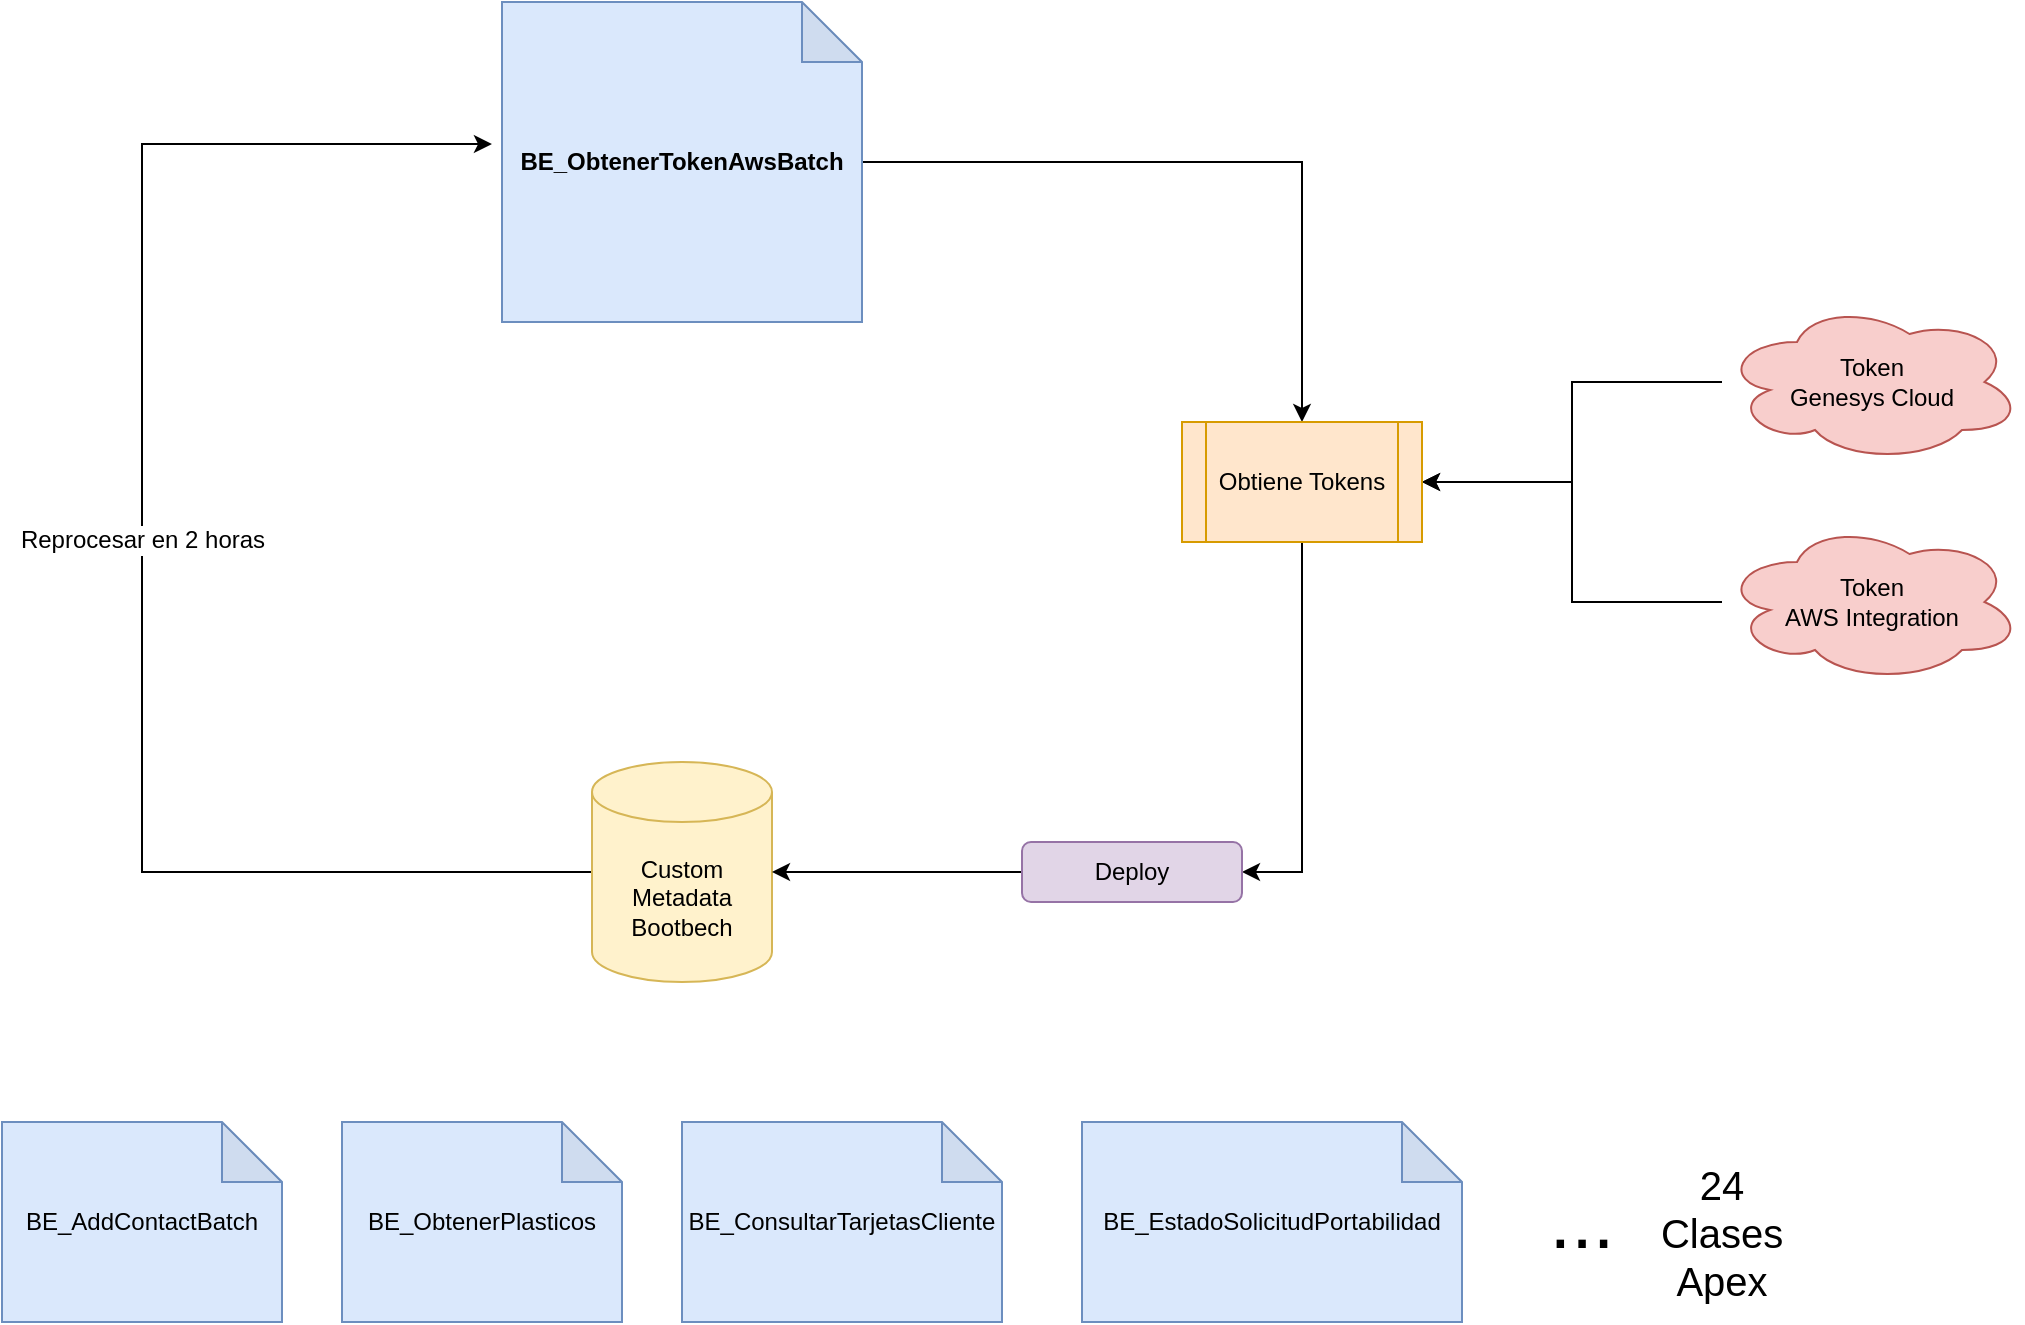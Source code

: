 <mxfile version="21.3.7" type="github">
  <diagram name="Página-1" id="ssbT1tzwtEuVs6stnHwx">
    <mxGraphModel dx="1232" dy="1114" grid="1" gridSize="10" guides="1" tooltips="1" connect="1" arrows="1" fold="1" page="1" pageScale="1" pageWidth="1169" pageHeight="827" math="0" shadow="0">
      <root>
        <mxCell id="0" />
        <mxCell id="1" parent="0" />
        <mxCell id="XXjwkp2UR2gFMSGB97_C-7" style="edgeStyle=orthogonalEdgeStyle;rounded=0;orthogonalLoop=1;jettySize=auto;html=1;entryX=0.5;entryY=0;entryDx=0;entryDy=0;" edge="1" parent="1" source="XXjwkp2UR2gFMSGB97_C-1" target="XXjwkp2UR2gFMSGB97_C-6">
          <mxGeometry relative="1" as="geometry" />
        </mxCell>
        <mxCell id="XXjwkp2UR2gFMSGB97_C-1" value="&lt;b&gt;BE_ObtenerTokenAwsBatch&lt;/b&gt;&lt;br&gt;" style="shape=note;whiteSpace=wrap;html=1;backgroundOutline=1;darkOpacity=0.05;fillColor=#dae8fc;strokeColor=#6c8ebf;" vertex="1" parent="1">
          <mxGeometry x="330" y="100" width="180" height="160" as="geometry" />
        </mxCell>
        <mxCell id="XXjwkp2UR2gFMSGB97_C-3" style="edgeStyle=orthogonalEdgeStyle;rounded=0;orthogonalLoop=1;jettySize=auto;html=1;entryX=-0.028;entryY=0.444;entryDx=0;entryDy=0;entryPerimeter=0;exitX=0;exitY=0.5;exitDx=0;exitDy=0;exitPerimeter=0;" edge="1" parent="1" source="XXjwkp2UR2gFMSGB97_C-2" target="XXjwkp2UR2gFMSGB97_C-1">
          <mxGeometry relative="1" as="geometry">
            <Array as="points">
              <mxPoint x="150" y="535" />
              <mxPoint x="150" y="171" />
            </Array>
          </mxGeometry>
        </mxCell>
        <mxCell id="XXjwkp2UR2gFMSGB97_C-11" value="&lt;font style=&quot;font-size: 12px;&quot;&gt;Reprocesar en 2 horas&lt;/font&gt;" style="edgeLabel;html=1;align=center;verticalAlign=middle;resizable=0;points=[];" vertex="1" connectable="0" parent="XXjwkp2UR2gFMSGB97_C-3">
          <mxGeometry x="0.024" relative="1" as="geometry">
            <mxPoint as="offset" />
          </mxGeometry>
        </mxCell>
        <mxCell id="XXjwkp2UR2gFMSGB97_C-2" value="Custom Metadata&lt;br&gt;Bootbech" style="shape=cylinder3;whiteSpace=wrap;html=1;boundedLbl=1;backgroundOutline=1;size=15;fillColor=#fff2cc;strokeColor=#d6b656;" vertex="1" parent="1">
          <mxGeometry x="375" y="480" width="90" height="110" as="geometry" />
        </mxCell>
        <mxCell id="XXjwkp2UR2gFMSGB97_C-8" style="edgeStyle=orthogonalEdgeStyle;rounded=0;orthogonalLoop=1;jettySize=auto;html=1;entryX=1;entryY=0.5;entryDx=0;entryDy=0;" edge="1" parent="1" source="XXjwkp2UR2gFMSGB97_C-4" target="XXjwkp2UR2gFMSGB97_C-6">
          <mxGeometry relative="1" as="geometry" />
        </mxCell>
        <mxCell id="XXjwkp2UR2gFMSGB97_C-4" value="Token&lt;br&gt;Genesys Cloud" style="ellipse;shape=cloud;whiteSpace=wrap;html=1;fillColor=#f8cecc;strokeColor=#b85450;" vertex="1" parent="1">
          <mxGeometry x="940" y="250" width="150" height="80" as="geometry" />
        </mxCell>
        <mxCell id="XXjwkp2UR2gFMSGB97_C-9" style="edgeStyle=orthogonalEdgeStyle;rounded=0;orthogonalLoop=1;jettySize=auto;html=1;entryX=1;entryY=0.5;entryDx=0;entryDy=0;" edge="1" parent="1" source="XXjwkp2UR2gFMSGB97_C-5" target="XXjwkp2UR2gFMSGB97_C-6">
          <mxGeometry relative="1" as="geometry" />
        </mxCell>
        <mxCell id="XXjwkp2UR2gFMSGB97_C-5" value="Token&lt;br&gt;AWS Integration" style="ellipse;shape=cloud;whiteSpace=wrap;html=1;fillColor=#f8cecc;strokeColor=#b85450;" vertex="1" parent="1">
          <mxGeometry x="940" y="360" width="150" height="80" as="geometry" />
        </mxCell>
        <mxCell id="XXjwkp2UR2gFMSGB97_C-14" style="edgeStyle=orthogonalEdgeStyle;rounded=0;orthogonalLoop=1;jettySize=auto;html=1;entryX=1;entryY=0.5;entryDx=0;entryDy=0;" edge="1" parent="1" source="XXjwkp2UR2gFMSGB97_C-6" target="XXjwkp2UR2gFMSGB97_C-12">
          <mxGeometry relative="1" as="geometry" />
        </mxCell>
        <mxCell id="XXjwkp2UR2gFMSGB97_C-6" value="Obtiene Tokens" style="shape=process;whiteSpace=wrap;html=1;backgroundOutline=1;fillColor=#ffe6cc;strokeColor=#d79b00;" vertex="1" parent="1">
          <mxGeometry x="670" y="310" width="120" height="60" as="geometry" />
        </mxCell>
        <mxCell id="XXjwkp2UR2gFMSGB97_C-13" style="edgeStyle=orthogonalEdgeStyle;rounded=0;orthogonalLoop=1;jettySize=auto;html=1;entryX=1;entryY=0.5;entryDx=0;entryDy=0;entryPerimeter=0;" edge="1" parent="1" source="XXjwkp2UR2gFMSGB97_C-12" target="XXjwkp2UR2gFMSGB97_C-2">
          <mxGeometry relative="1" as="geometry" />
        </mxCell>
        <mxCell id="XXjwkp2UR2gFMSGB97_C-12" value="Deploy" style="rounded=1;whiteSpace=wrap;html=1;fillColor=#e1d5e7;strokeColor=#9673a6;" vertex="1" parent="1">
          <mxGeometry x="590" y="520" width="110" height="30" as="geometry" />
        </mxCell>
        <mxCell id="XXjwkp2UR2gFMSGB97_C-15" value="BE_AddContactBatch" style="shape=note;whiteSpace=wrap;html=1;backgroundOutline=1;darkOpacity=0.05;fillColor=#dae8fc;strokeColor=#6c8ebf;" vertex="1" parent="1">
          <mxGeometry x="80" y="660" width="140" height="100" as="geometry" />
        </mxCell>
        <mxCell id="XXjwkp2UR2gFMSGB97_C-16" value="BE_ObtenerPlasticos" style="shape=note;whiteSpace=wrap;html=1;backgroundOutline=1;darkOpacity=0.05;fillColor=#dae8fc;strokeColor=#6c8ebf;" vertex="1" parent="1">
          <mxGeometry x="250" y="660" width="140" height="100" as="geometry" />
        </mxCell>
        <mxCell id="XXjwkp2UR2gFMSGB97_C-17" value="BE_ConsultarTarjetasCliente" style="shape=note;whiteSpace=wrap;html=1;backgroundOutline=1;darkOpacity=0.05;fillColor=#dae8fc;strokeColor=#6c8ebf;" vertex="1" parent="1">
          <mxGeometry x="420" y="660" width="160" height="100" as="geometry" />
        </mxCell>
        <mxCell id="XXjwkp2UR2gFMSGB97_C-18" value="BE_EstadoSolicitudPortabilidad" style="shape=note;whiteSpace=wrap;html=1;backgroundOutline=1;darkOpacity=0.05;fillColor=#dae8fc;strokeColor=#6c8ebf;" vertex="1" parent="1">
          <mxGeometry x="620" y="660" width="190" height="100" as="geometry" />
        </mxCell>
        <mxCell id="XXjwkp2UR2gFMSGB97_C-19" value="&lt;font style=&quot;font-size: 39px;&quot;&gt;...&lt;/font&gt;" style="text;html=1;strokeColor=none;fillColor=none;align=center;verticalAlign=middle;whiteSpace=wrap;rounded=0;" vertex="1" parent="1">
          <mxGeometry x="840" y="695" width="60" height="30" as="geometry" />
        </mxCell>
        <mxCell id="XXjwkp2UR2gFMSGB97_C-20" value="&lt;font style=&quot;font-size: 20px;&quot;&gt;24 Clases Apex&lt;/font&gt;" style="text;html=1;strokeColor=none;fillColor=none;align=center;verticalAlign=middle;whiteSpace=wrap;rounded=0;" vertex="1" parent="1">
          <mxGeometry x="910" y="700" width="60" height="30" as="geometry" />
        </mxCell>
      </root>
    </mxGraphModel>
  </diagram>
</mxfile>

